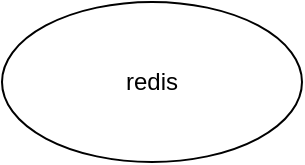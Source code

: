 <mxfile version="24.5.1" type="device">
  <diagram name="第 1 页" id="4W-yy3hXio1PYK0izE2a">
    <mxGraphModel dx="940" dy="617" grid="1" gridSize="10" guides="1" tooltips="1" connect="1" arrows="1" fold="1" page="1" pageScale="1" pageWidth="827" pageHeight="1169" math="0" shadow="0">
      <root>
        <mxCell id="0" />
        <mxCell id="1" parent="0" />
        <mxCell id="TJr5NwEcXQuFs4DTK10R-1" value="redis" style="ellipse;whiteSpace=wrap;html=1;" vertex="1" parent="1">
          <mxGeometry x="50" y="40" width="150" height="80" as="geometry" />
        </mxCell>
      </root>
    </mxGraphModel>
  </diagram>
</mxfile>
